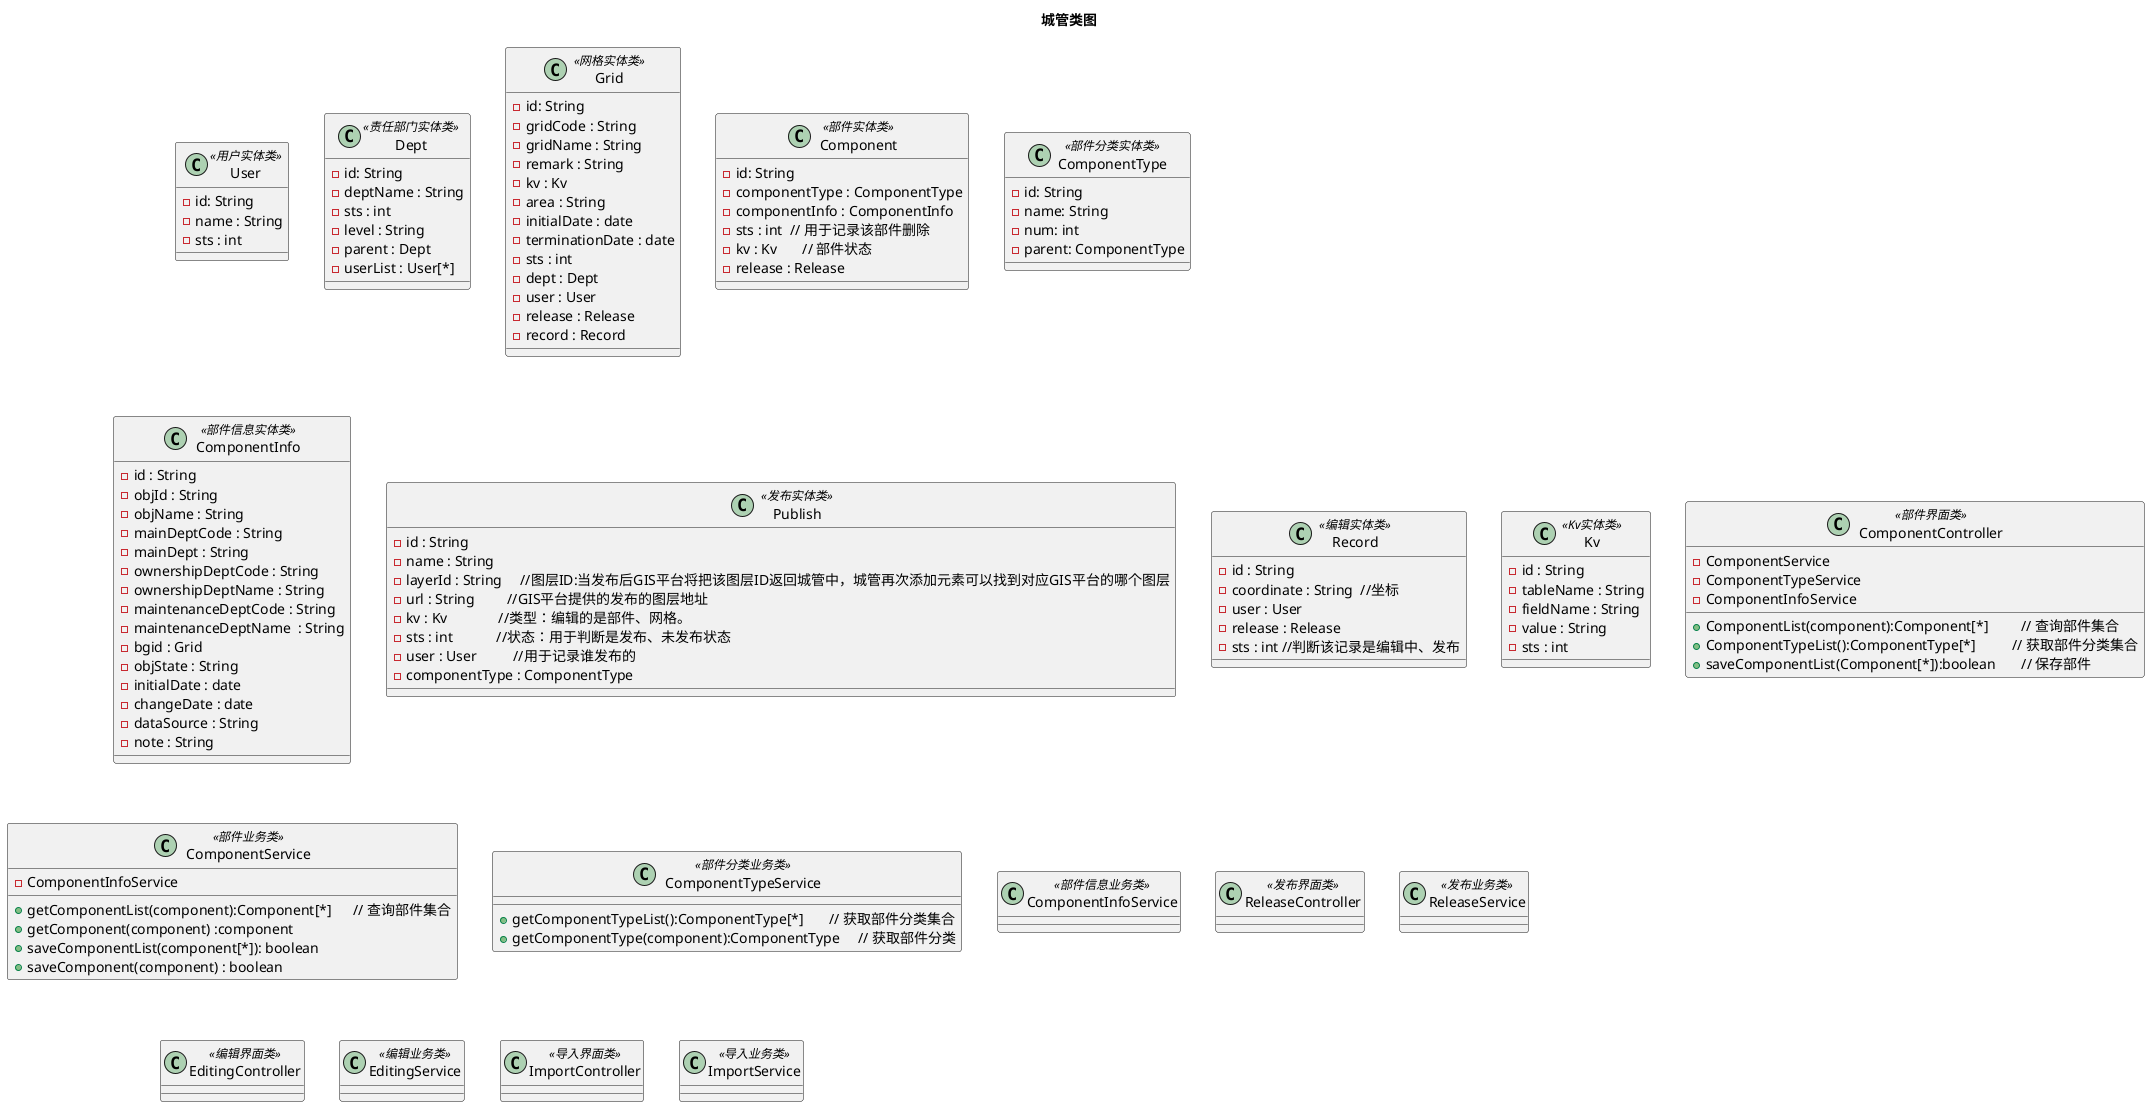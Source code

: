@startuml
title 城管类图
class User <<用户实体类>>{
    -id: String
    -name : String
    -sts : int
}

class Dept<<责任部门实体类>>{
    -id: String
    -deptName : String
    -sts : int
    -level : String
    -parent : Dept
    -userList : User[*]
}

class Grid<<网格实体类>>{
    -id: String
    -gridCode : String
    -gridName : String
    -remark : String
    -kv : Kv
    -area : String
    -initialDate : date
    -terminationDate : date
    -sts : int
    -dept : Dept
    -user : User
    -release : Release
    -record : Record
}

class Component<<部件实体类>>{
    -id: String
    -componentType : ComponentType
    -componentInfo : ComponentInfo
    -sts : int  // 用于记录该部件删除
    -kv : Kv       // 部件状态
    -release : Release
}

class ComponentType<<部件分类实体类>>{
    -id: String
    -name: String
    -num: int
    -parent: ComponentType
}

class ComponentInfo<<部件信息实体类>>{
    -id : String
    -objId : String
    -objName : String
    -mainDeptCode : String
    -mainDept : String
    -ownershipDeptCode : String
    -ownershipDeptName : String
    -maintenanceDeptCode : String
    -maintenanceDeptName  : String
    -bgid : Grid
    -objState : String
    -initialDate : date
    -changeDate : date
    -dataSource : String
    -note : String
}

class Publish<<发布实体类>>{
    -id : String
    -name : String
    -layerId : String     //图层ID:当发布后GIS平台将把该图层ID返回城管中，城管再次添加元素可以找到对应GIS平台的哪个图层
    -url : String         //GIS平台提供的发布的图层地址
    -kv : Kv              //类型：编辑的是部件、网格。
    -sts : int            //状态：用于判断是发布、未发布状态
    -user : User          //用于记录谁发布的
    -componentType : ComponentType
}
class Record<<编辑实体类>>{
    -id : String
    -coordinate : String  //坐标
    -user : User
    -release : Release
    -sts : int //判断该记录是编辑中、发布
}

class Kv<<Kv实体类>>{
    -id : String
    -tableName : String
    -fieldName : String
    -value : String
    -sts : int
}



class ComponentController<<部件界面类>>{
    -ComponentService
    -ComponentTypeService
    -ComponentInfoService
    +ComponentList(component):Component[*]         // 查询部件集合
    +ComponentTypeList():ComponentType[*]          // 获取部件分类集合
    +saveComponentList(Component[*]):boolean       // 保存部件
}

class ComponentService<<部件业务类>>{
    -ComponentInfoService
    +getComponentList(component):Component[*]      // 查询部件集合
    +getComponent(component) :component
    +saveComponentList(component[*]): boolean
    +saveComponent(component) : boolean
}
class ComponentTypeService<<部件分类业务类>>{
    +getComponentTypeList():ComponentType[*]       // 获取部件分类集合
    +getComponentType(component):ComponentType     // 获取部件分类
}
class ComponentInfoService<<部件信息业务类>>{
}

class ReleaseController<<发布界面类>>{

}
class ReleaseService<<发布业务类>>{

}

class EditingController<<编辑界面类>>{

}
class EditingService<<编辑业务类>>{

}
class ImportController<<导入界面类>>{

}
class ImportService<<导入业务类>>{

}








@enduml